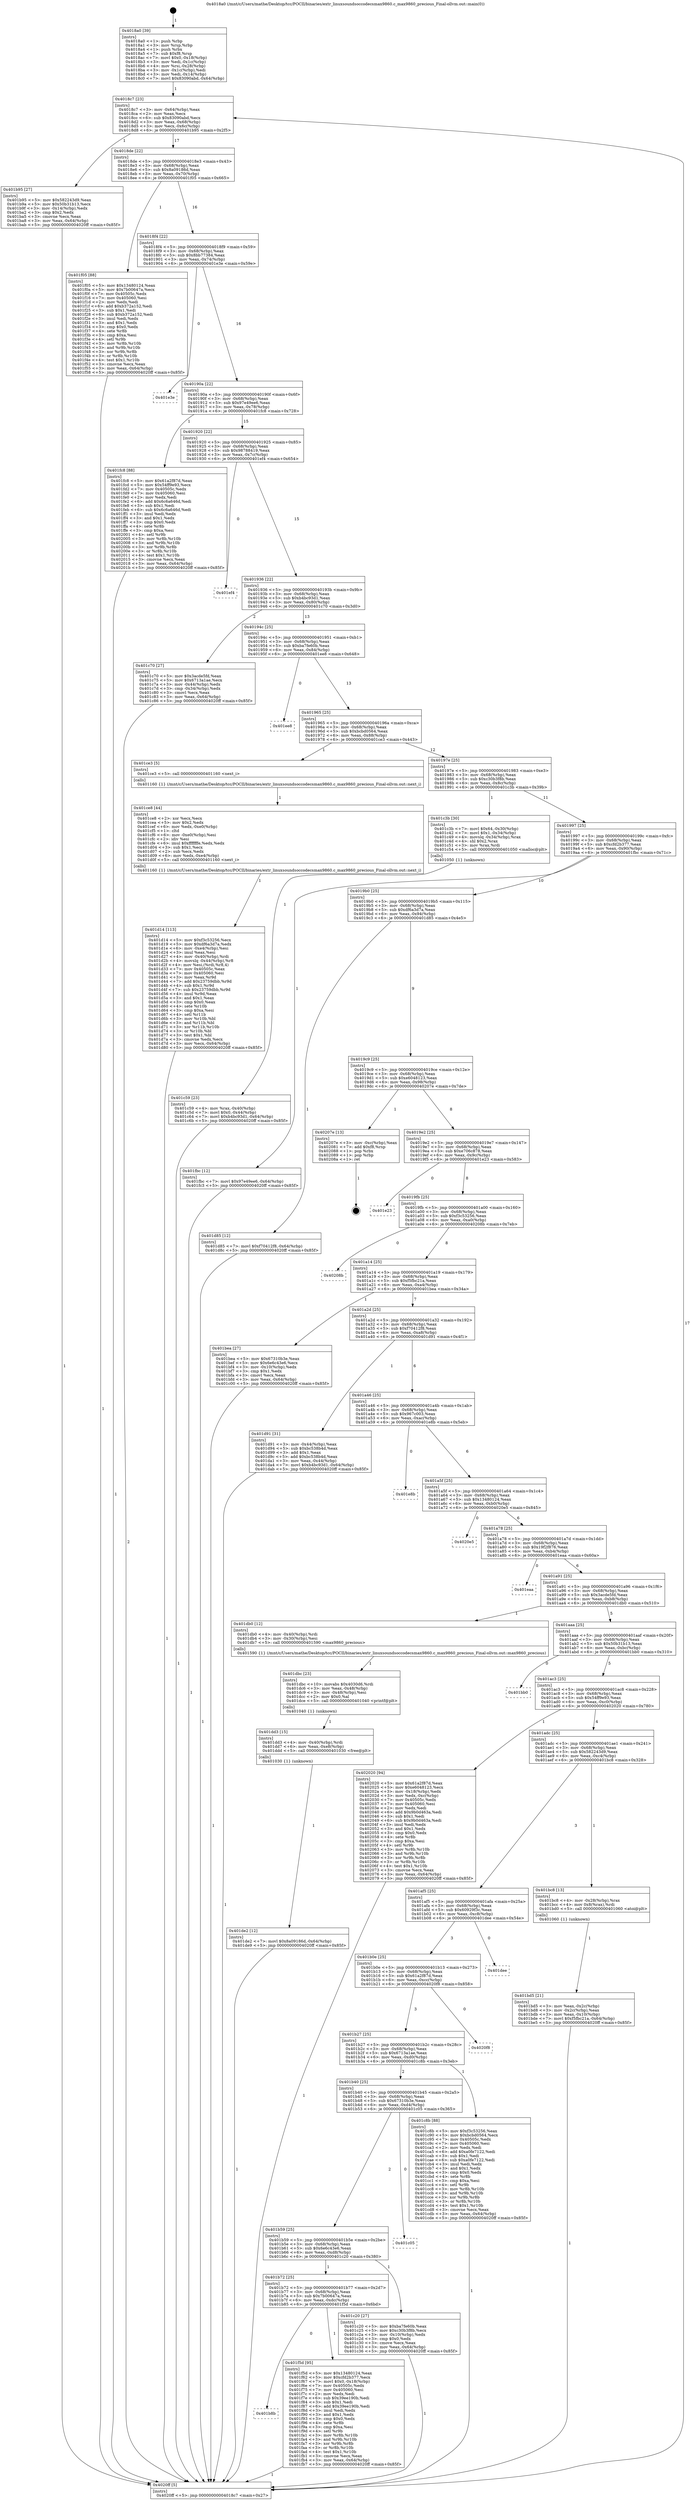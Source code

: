 digraph "0x4018a0" {
  label = "0x4018a0 (/mnt/c/Users/mathe/Desktop/tcc/POCII/binaries/extr_linuxsoundsoccodecsmax9860.c_max9860_precious_Final-ollvm.out::main(0))"
  labelloc = "t"
  node[shape=record]

  Entry [label="",width=0.3,height=0.3,shape=circle,fillcolor=black,style=filled]
  "0x4018c7" [label="{
     0x4018c7 [23]\l
     | [instrs]\l
     &nbsp;&nbsp;0x4018c7 \<+3\>: mov -0x64(%rbp),%eax\l
     &nbsp;&nbsp;0x4018ca \<+2\>: mov %eax,%ecx\l
     &nbsp;&nbsp;0x4018cc \<+6\>: sub $0x83090abd,%ecx\l
     &nbsp;&nbsp;0x4018d2 \<+3\>: mov %eax,-0x68(%rbp)\l
     &nbsp;&nbsp;0x4018d5 \<+3\>: mov %ecx,-0x6c(%rbp)\l
     &nbsp;&nbsp;0x4018d8 \<+6\>: je 0000000000401b95 \<main+0x2f5\>\l
  }"]
  "0x401b95" [label="{
     0x401b95 [27]\l
     | [instrs]\l
     &nbsp;&nbsp;0x401b95 \<+5\>: mov $0x582243d9,%eax\l
     &nbsp;&nbsp;0x401b9a \<+5\>: mov $0x50b31b13,%ecx\l
     &nbsp;&nbsp;0x401b9f \<+3\>: mov -0x14(%rbp),%edx\l
     &nbsp;&nbsp;0x401ba2 \<+3\>: cmp $0x2,%edx\l
     &nbsp;&nbsp;0x401ba5 \<+3\>: cmovne %ecx,%eax\l
     &nbsp;&nbsp;0x401ba8 \<+3\>: mov %eax,-0x64(%rbp)\l
     &nbsp;&nbsp;0x401bab \<+5\>: jmp 00000000004020ff \<main+0x85f\>\l
  }"]
  "0x4018de" [label="{
     0x4018de [22]\l
     | [instrs]\l
     &nbsp;&nbsp;0x4018de \<+5\>: jmp 00000000004018e3 \<main+0x43\>\l
     &nbsp;&nbsp;0x4018e3 \<+3\>: mov -0x68(%rbp),%eax\l
     &nbsp;&nbsp;0x4018e6 \<+5\>: sub $0x8a09186d,%eax\l
     &nbsp;&nbsp;0x4018eb \<+3\>: mov %eax,-0x70(%rbp)\l
     &nbsp;&nbsp;0x4018ee \<+6\>: je 0000000000401f05 \<main+0x665\>\l
  }"]
  "0x4020ff" [label="{
     0x4020ff [5]\l
     | [instrs]\l
     &nbsp;&nbsp;0x4020ff \<+5\>: jmp 00000000004018c7 \<main+0x27\>\l
  }"]
  "0x4018a0" [label="{
     0x4018a0 [39]\l
     | [instrs]\l
     &nbsp;&nbsp;0x4018a0 \<+1\>: push %rbp\l
     &nbsp;&nbsp;0x4018a1 \<+3\>: mov %rsp,%rbp\l
     &nbsp;&nbsp;0x4018a4 \<+1\>: push %rbx\l
     &nbsp;&nbsp;0x4018a5 \<+7\>: sub $0xf8,%rsp\l
     &nbsp;&nbsp;0x4018ac \<+7\>: movl $0x0,-0x18(%rbp)\l
     &nbsp;&nbsp;0x4018b3 \<+3\>: mov %edi,-0x1c(%rbp)\l
     &nbsp;&nbsp;0x4018b6 \<+4\>: mov %rsi,-0x28(%rbp)\l
     &nbsp;&nbsp;0x4018ba \<+3\>: mov -0x1c(%rbp),%edi\l
     &nbsp;&nbsp;0x4018bd \<+3\>: mov %edi,-0x14(%rbp)\l
     &nbsp;&nbsp;0x4018c0 \<+7\>: movl $0x83090abd,-0x64(%rbp)\l
  }"]
  Exit [label="",width=0.3,height=0.3,shape=circle,fillcolor=black,style=filled,peripheries=2]
  "0x401f05" [label="{
     0x401f05 [88]\l
     | [instrs]\l
     &nbsp;&nbsp;0x401f05 \<+5\>: mov $0x13480124,%eax\l
     &nbsp;&nbsp;0x401f0a \<+5\>: mov $0x7b00647a,%ecx\l
     &nbsp;&nbsp;0x401f0f \<+7\>: mov 0x40505c,%edx\l
     &nbsp;&nbsp;0x401f16 \<+7\>: mov 0x405060,%esi\l
     &nbsp;&nbsp;0x401f1d \<+2\>: mov %edx,%edi\l
     &nbsp;&nbsp;0x401f1f \<+6\>: add $0xb372a152,%edi\l
     &nbsp;&nbsp;0x401f25 \<+3\>: sub $0x1,%edi\l
     &nbsp;&nbsp;0x401f28 \<+6\>: sub $0xb372a152,%edi\l
     &nbsp;&nbsp;0x401f2e \<+3\>: imul %edi,%edx\l
     &nbsp;&nbsp;0x401f31 \<+3\>: and $0x1,%edx\l
     &nbsp;&nbsp;0x401f34 \<+3\>: cmp $0x0,%edx\l
     &nbsp;&nbsp;0x401f37 \<+4\>: sete %r8b\l
     &nbsp;&nbsp;0x401f3b \<+3\>: cmp $0xa,%esi\l
     &nbsp;&nbsp;0x401f3e \<+4\>: setl %r9b\l
     &nbsp;&nbsp;0x401f42 \<+3\>: mov %r8b,%r10b\l
     &nbsp;&nbsp;0x401f45 \<+3\>: and %r9b,%r10b\l
     &nbsp;&nbsp;0x401f48 \<+3\>: xor %r9b,%r8b\l
     &nbsp;&nbsp;0x401f4b \<+3\>: or %r8b,%r10b\l
     &nbsp;&nbsp;0x401f4e \<+4\>: test $0x1,%r10b\l
     &nbsp;&nbsp;0x401f52 \<+3\>: cmovne %ecx,%eax\l
     &nbsp;&nbsp;0x401f55 \<+3\>: mov %eax,-0x64(%rbp)\l
     &nbsp;&nbsp;0x401f58 \<+5\>: jmp 00000000004020ff \<main+0x85f\>\l
  }"]
  "0x4018f4" [label="{
     0x4018f4 [22]\l
     | [instrs]\l
     &nbsp;&nbsp;0x4018f4 \<+5\>: jmp 00000000004018f9 \<main+0x59\>\l
     &nbsp;&nbsp;0x4018f9 \<+3\>: mov -0x68(%rbp),%eax\l
     &nbsp;&nbsp;0x4018fc \<+5\>: sub $0x8bb77384,%eax\l
     &nbsp;&nbsp;0x401901 \<+3\>: mov %eax,-0x74(%rbp)\l
     &nbsp;&nbsp;0x401904 \<+6\>: je 0000000000401e3e \<main+0x59e\>\l
  }"]
  "0x401b8b" [label="{
     0x401b8b\l
  }", style=dashed]
  "0x401e3e" [label="{
     0x401e3e\l
  }", style=dashed]
  "0x40190a" [label="{
     0x40190a [22]\l
     | [instrs]\l
     &nbsp;&nbsp;0x40190a \<+5\>: jmp 000000000040190f \<main+0x6f\>\l
     &nbsp;&nbsp;0x40190f \<+3\>: mov -0x68(%rbp),%eax\l
     &nbsp;&nbsp;0x401912 \<+5\>: sub $0x97e49ee6,%eax\l
     &nbsp;&nbsp;0x401917 \<+3\>: mov %eax,-0x78(%rbp)\l
     &nbsp;&nbsp;0x40191a \<+6\>: je 0000000000401fc8 \<main+0x728\>\l
  }"]
  "0x401f5d" [label="{
     0x401f5d [95]\l
     | [instrs]\l
     &nbsp;&nbsp;0x401f5d \<+5\>: mov $0x13480124,%eax\l
     &nbsp;&nbsp;0x401f62 \<+5\>: mov $0xcfd2b377,%ecx\l
     &nbsp;&nbsp;0x401f67 \<+7\>: movl $0x0,-0x18(%rbp)\l
     &nbsp;&nbsp;0x401f6e \<+7\>: mov 0x40505c,%edx\l
     &nbsp;&nbsp;0x401f75 \<+7\>: mov 0x405060,%esi\l
     &nbsp;&nbsp;0x401f7c \<+2\>: mov %edx,%edi\l
     &nbsp;&nbsp;0x401f7e \<+6\>: sub $0x39ee190b,%edi\l
     &nbsp;&nbsp;0x401f84 \<+3\>: sub $0x1,%edi\l
     &nbsp;&nbsp;0x401f87 \<+6\>: add $0x39ee190b,%edi\l
     &nbsp;&nbsp;0x401f8d \<+3\>: imul %edi,%edx\l
     &nbsp;&nbsp;0x401f90 \<+3\>: and $0x1,%edx\l
     &nbsp;&nbsp;0x401f93 \<+3\>: cmp $0x0,%edx\l
     &nbsp;&nbsp;0x401f96 \<+4\>: sete %r8b\l
     &nbsp;&nbsp;0x401f9a \<+3\>: cmp $0xa,%esi\l
     &nbsp;&nbsp;0x401f9d \<+4\>: setl %r9b\l
     &nbsp;&nbsp;0x401fa1 \<+3\>: mov %r8b,%r10b\l
     &nbsp;&nbsp;0x401fa4 \<+3\>: and %r9b,%r10b\l
     &nbsp;&nbsp;0x401fa7 \<+3\>: xor %r9b,%r8b\l
     &nbsp;&nbsp;0x401faa \<+3\>: or %r8b,%r10b\l
     &nbsp;&nbsp;0x401fad \<+4\>: test $0x1,%r10b\l
     &nbsp;&nbsp;0x401fb1 \<+3\>: cmovne %ecx,%eax\l
     &nbsp;&nbsp;0x401fb4 \<+3\>: mov %eax,-0x64(%rbp)\l
     &nbsp;&nbsp;0x401fb7 \<+5\>: jmp 00000000004020ff \<main+0x85f\>\l
  }"]
  "0x401fc8" [label="{
     0x401fc8 [88]\l
     | [instrs]\l
     &nbsp;&nbsp;0x401fc8 \<+5\>: mov $0x61a2f87d,%eax\l
     &nbsp;&nbsp;0x401fcd \<+5\>: mov $0x54ff9e93,%ecx\l
     &nbsp;&nbsp;0x401fd2 \<+7\>: mov 0x40505c,%edx\l
     &nbsp;&nbsp;0x401fd9 \<+7\>: mov 0x405060,%esi\l
     &nbsp;&nbsp;0x401fe0 \<+2\>: mov %edx,%edi\l
     &nbsp;&nbsp;0x401fe2 \<+6\>: add $0x6c6a646d,%edi\l
     &nbsp;&nbsp;0x401fe8 \<+3\>: sub $0x1,%edi\l
     &nbsp;&nbsp;0x401feb \<+6\>: sub $0x6c6a646d,%edi\l
     &nbsp;&nbsp;0x401ff1 \<+3\>: imul %edi,%edx\l
     &nbsp;&nbsp;0x401ff4 \<+3\>: and $0x1,%edx\l
     &nbsp;&nbsp;0x401ff7 \<+3\>: cmp $0x0,%edx\l
     &nbsp;&nbsp;0x401ffa \<+4\>: sete %r8b\l
     &nbsp;&nbsp;0x401ffe \<+3\>: cmp $0xa,%esi\l
     &nbsp;&nbsp;0x402001 \<+4\>: setl %r9b\l
     &nbsp;&nbsp;0x402005 \<+3\>: mov %r8b,%r10b\l
     &nbsp;&nbsp;0x402008 \<+3\>: and %r9b,%r10b\l
     &nbsp;&nbsp;0x40200b \<+3\>: xor %r9b,%r8b\l
     &nbsp;&nbsp;0x40200e \<+3\>: or %r8b,%r10b\l
     &nbsp;&nbsp;0x402011 \<+4\>: test $0x1,%r10b\l
     &nbsp;&nbsp;0x402015 \<+3\>: cmovne %ecx,%eax\l
     &nbsp;&nbsp;0x402018 \<+3\>: mov %eax,-0x64(%rbp)\l
     &nbsp;&nbsp;0x40201b \<+5\>: jmp 00000000004020ff \<main+0x85f\>\l
  }"]
  "0x401920" [label="{
     0x401920 [22]\l
     | [instrs]\l
     &nbsp;&nbsp;0x401920 \<+5\>: jmp 0000000000401925 \<main+0x85\>\l
     &nbsp;&nbsp;0x401925 \<+3\>: mov -0x68(%rbp),%eax\l
     &nbsp;&nbsp;0x401928 \<+5\>: sub $0x98788419,%eax\l
     &nbsp;&nbsp;0x40192d \<+3\>: mov %eax,-0x7c(%rbp)\l
     &nbsp;&nbsp;0x401930 \<+6\>: je 0000000000401ef4 \<main+0x654\>\l
  }"]
  "0x401de2" [label="{
     0x401de2 [12]\l
     | [instrs]\l
     &nbsp;&nbsp;0x401de2 \<+7\>: movl $0x8a09186d,-0x64(%rbp)\l
     &nbsp;&nbsp;0x401de9 \<+5\>: jmp 00000000004020ff \<main+0x85f\>\l
  }"]
  "0x401ef4" [label="{
     0x401ef4\l
  }", style=dashed]
  "0x401936" [label="{
     0x401936 [22]\l
     | [instrs]\l
     &nbsp;&nbsp;0x401936 \<+5\>: jmp 000000000040193b \<main+0x9b\>\l
     &nbsp;&nbsp;0x40193b \<+3\>: mov -0x68(%rbp),%eax\l
     &nbsp;&nbsp;0x40193e \<+5\>: sub $0xb4bc93d1,%eax\l
     &nbsp;&nbsp;0x401943 \<+3\>: mov %eax,-0x80(%rbp)\l
     &nbsp;&nbsp;0x401946 \<+6\>: je 0000000000401c70 \<main+0x3d0\>\l
  }"]
  "0x401dd3" [label="{
     0x401dd3 [15]\l
     | [instrs]\l
     &nbsp;&nbsp;0x401dd3 \<+4\>: mov -0x40(%rbp),%rdi\l
     &nbsp;&nbsp;0x401dd7 \<+6\>: mov %eax,-0xe8(%rbp)\l
     &nbsp;&nbsp;0x401ddd \<+5\>: call 0000000000401030 \<free@plt\>\l
     | [calls]\l
     &nbsp;&nbsp;0x401030 \{1\} (unknown)\l
  }"]
  "0x401c70" [label="{
     0x401c70 [27]\l
     | [instrs]\l
     &nbsp;&nbsp;0x401c70 \<+5\>: mov $0x3acde5fd,%eax\l
     &nbsp;&nbsp;0x401c75 \<+5\>: mov $0x6713a1ae,%ecx\l
     &nbsp;&nbsp;0x401c7a \<+3\>: mov -0x44(%rbp),%edx\l
     &nbsp;&nbsp;0x401c7d \<+3\>: cmp -0x34(%rbp),%edx\l
     &nbsp;&nbsp;0x401c80 \<+3\>: cmovl %ecx,%eax\l
     &nbsp;&nbsp;0x401c83 \<+3\>: mov %eax,-0x64(%rbp)\l
     &nbsp;&nbsp;0x401c86 \<+5\>: jmp 00000000004020ff \<main+0x85f\>\l
  }"]
  "0x40194c" [label="{
     0x40194c [25]\l
     | [instrs]\l
     &nbsp;&nbsp;0x40194c \<+5\>: jmp 0000000000401951 \<main+0xb1\>\l
     &nbsp;&nbsp;0x401951 \<+3\>: mov -0x68(%rbp),%eax\l
     &nbsp;&nbsp;0x401954 \<+5\>: sub $0xba7fe60b,%eax\l
     &nbsp;&nbsp;0x401959 \<+6\>: mov %eax,-0x84(%rbp)\l
     &nbsp;&nbsp;0x40195f \<+6\>: je 0000000000401ee8 \<main+0x648\>\l
  }"]
  "0x401dbc" [label="{
     0x401dbc [23]\l
     | [instrs]\l
     &nbsp;&nbsp;0x401dbc \<+10\>: movabs $0x4030d6,%rdi\l
     &nbsp;&nbsp;0x401dc6 \<+3\>: mov %eax,-0x48(%rbp)\l
     &nbsp;&nbsp;0x401dc9 \<+3\>: mov -0x48(%rbp),%esi\l
     &nbsp;&nbsp;0x401dcc \<+2\>: mov $0x0,%al\l
     &nbsp;&nbsp;0x401dce \<+5\>: call 0000000000401040 \<printf@plt\>\l
     | [calls]\l
     &nbsp;&nbsp;0x401040 \{1\} (unknown)\l
  }"]
  "0x401ee8" [label="{
     0x401ee8\l
  }", style=dashed]
  "0x401965" [label="{
     0x401965 [25]\l
     | [instrs]\l
     &nbsp;&nbsp;0x401965 \<+5\>: jmp 000000000040196a \<main+0xca\>\l
     &nbsp;&nbsp;0x40196a \<+3\>: mov -0x68(%rbp),%eax\l
     &nbsp;&nbsp;0x40196d \<+5\>: sub $0xbcbd0564,%eax\l
     &nbsp;&nbsp;0x401972 \<+6\>: mov %eax,-0x88(%rbp)\l
     &nbsp;&nbsp;0x401978 \<+6\>: je 0000000000401ce3 \<main+0x443\>\l
  }"]
  "0x401d14" [label="{
     0x401d14 [113]\l
     | [instrs]\l
     &nbsp;&nbsp;0x401d14 \<+5\>: mov $0xf3c53256,%ecx\l
     &nbsp;&nbsp;0x401d19 \<+5\>: mov $0xdf6a3d7a,%edx\l
     &nbsp;&nbsp;0x401d1e \<+6\>: mov -0xe4(%rbp),%esi\l
     &nbsp;&nbsp;0x401d24 \<+3\>: imul %eax,%esi\l
     &nbsp;&nbsp;0x401d27 \<+4\>: mov -0x40(%rbp),%rdi\l
     &nbsp;&nbsp;0x401d2b \<+4\>: movslq -0x44(%rbp),%r8\l
     &nbsp;&nbsp;0x401d2f \<+4\>: mov %esi,(%rdi,%r8,4)\l
     &nbsp;&nbsp;0x401d33 \<+7\>: mov 0x40505c,%eax\l
     &nbsp;&nbsp;0x401d3a \<+7\>: mov 0x405060,%esi\l
     &nbsp;&nbsp;0x401d41 \<+3\>: mov %eax,%r9d\l
     &nbsp;&nbsp;0x401d44 \<+7\>: add $0x23759dbb,%r9d\l
     &nbsp;&nbsp;0x401d4b \<+4\>: sub $0x1,%r9d\l
     &nbsp;&nbsp;0x401d4f \<+7\>: sub $0x23759dbb,%r9d\l
     &nbsp;&nbsp;0x401d56 \<+4\>: imul %r9d,%eax\l
     &nbsp;&nbsp;0x401d5a \<+3\>: and $0x1,%eax\l
     &nbsp;&nbsp;0x401d5d \<+3\>: cmp $0x0,%eax\l
     &nbsp;&nbsp;0x401d60 \<+4\>: sete %r10b\l
     &nbsp;&nbsp;0x401d64 \<+3\>: cmp $0xa,%esi\l
     &nbsp;&nbsp;0x401d67 \<+4\>: setl %r11b\l
     &nbsp;&nbsp;0x401d6b \<+3\>: mov %r10b,%bl\l
     &nbsp;&nbsp;0x401d6e \<+3\>: and %r11b,%bl\l
     &nbsp;&nbsp;0x401d71 \<+3\>: xor %r11b,%r10b\l
     &nbsp;&nbsp;0x401d74 \<+3\>: or %r10b,%bl\l
     &nbsp;&nbsp;0x401d77 \<+3\>: test $0x1,%bl\l
     &nbsp;&nbsp;0x401d7a \<+3\>: cmovne %edx,%ecx\l
     &nbsp;&nbsp;0x401d7d \<+3\>: mov %ecx,-0x64(%rbp)\l
     &nbsp;&nbsp;0x401d80 \<+5\>: jmp 00000000004020ff \<main+0x85f\>\l
  }"]
  "0x401ce3" [label="{
     0x401ce3 [5]\l
     | [instrs]\l
     &nbsp;&nbsp;0x401ce3 \<+5\>: call 0000000000401160 \<next_i\>\l
     | [calls]\l
     &nbsp;&nbsp;0x401160 \{1\} (/mnt/c/Users/mathe/Desktop/tcc/POCII/binaries/extr_linuxsoundsoccodecsmax9860.c_max9860_precious_Final-ollvm.out::next_i)\l
  }"]
  "0x40197e" [label="{
     0x40197e [25]\l
     | [instrs]\l
     &nbsp;&nbsp;0x40197e \<+5\>: jmp 0000000000401983 \<main+0xe3\>\l
     &nbsp;&nbsp;0x401983 \<+3\>: mov -0x68(%rbp),%eax\l
     &nbsp;&nbsp;0x401986 \<+5\>: sub $0xc30b3f8b,%eax\l
     &nbsp;&nbsp;0x40198b \<+6\>: mov %eax,-0x8c(%rbp)\l
     &nbsp;&nbsp;0x401991 \<+6\>: je 0000000000401c3b \<main+0x39b\>\l
  }"]
  "0x401ce8" [label="{
     0x401ce8 [44]\l
     | [instrs]\l
     &nbsp;&nbsp;0x401ce8 \<+2\>: xor %ecx,%ecx\l
     &nbsp;&nbsp;0x401cea \<+5\>: mov $0x2,%edx\l
     &nbsp;&nbsp;0x401cef \<+6\>: mov %edx,-0xe0(%rbp)\l
     &nbsp;&nbsp;0x401cf5 \<+1\>: cltd\l
     &nbsp;&nbsp;0x401cf6 \<+6\>: mov -0xe0(%rbp),%esi\l
     &nbsp;&nbsp;0x401cfc \<+2\>: idiv %esi\l
     &nbsp;&nbsp;0x401cfe \<+6\>: imul $0xfffffffe,%edx,%edx\l
     &nbsp;&nbsp;0x401d04 \<+3\>: sub $0x1,%ecx\l
     &nbsp;&nbsp;0x401d07 \<+2\>: sub %ecx,%edx\l
     &nbsp;&nbsp;0x401d09 \<+6\>: mov %edx,-0xe4(%rbp)\l
     &nbsp;&nbsp;0x401d0f \<+5\>: call 0000000000401160 \<next_i\>\l
     | [calls]\l
     &nbsp;&nbsp;0x401160 \{1\} (/mnt/c/Users/mathe/Desktop/tcc/POCII/binaries/extr_linuxsoundsoccodecsmax9860.c_max9860_precious_Final-ollvm.out::next_i)\l
  }"]
  "0x401c3b" [label="{
     0x401c3b [30]\l
     | [instrs]\l
     &nbsp;&nbsp;0x401c3b \<+7\>: movl $0x64,-0x30(%rbp)\l
     &nbsp;&nbsp;0x401c42 \<+7\>: movl $0x1,-0x34(%rbp)\l
     &nbsp;&nbsp;0x401c49 \<+4\>: movslq -0x34(%rbp),%rax\l
     &nbsp;&nbsp;0x401c4d \<+4\>: shl $0x2,%rax\l
     &nbsp;&nbsp;0x401c51 \<+3\>: mov %rax,%rdi\l
     &nbsp;&nbsp;0x401c54 \<+5\>: call 0000000000401050 \<malloc@plt\>\l
     | [calls]\l
     &nbsp;&nbsp;0x401050 \{1\} (unknown)\l
  }"]
  "0x401997" [label="{
     0x401997 [25]\l
     | [instrs]\l
     &nbsp;&nbsp;0x401997 \<+5\>: jmp 000000000040199c \<main+0xfc\>\l
     &nbsp;&nbsp;0x40199c \<+3\>: mov -0x68(%rbp),%eax\l
     &nbsp;&nbsp;0x40199f \<+5\>: sub $0xcfd2b377,%eax\l
     &nbsp;&nbsp;0x4019a4 \<+6\>: mov %eax,-0x90(%rbp)\l
     &nbsp;&nbsp;0x4019aa \<+6\>: je 0000000000401fbc \<main+0x71c\>\l
  }"]
  "0x401c59" [label="{
     0x401c59 [23]\l
     | [instrs]\l
     &nbsp;&nbsp;0x401c59 \<+4\>: mov %rax,-0x40(%rbp)\l
     &nbsp;&nbsp;0x401c5d \<+7\>: movl $0x0,-0x44(%rbp)\l
     &nbsp;&nbsp;0x401c64 \<+7\>: movl $0xb4bc93d1,-0x64(%rbp)\l
     &nbsp;&nbsp;0x401c6b \<+5\>: jmp 00000000004020ff \<main+0x85f\>\l
  }"]
  "0x401fbc" [label="{
     0x401fbc [12]\l
     | [instrs]\l
     &nbsp;&nbsp;0x401fbc \<+7\>: movl $0x97e49ee6,-0x64(%rbp)\l
     &nbsp;&nbsp;0x401fc3 \<+5\>: jmp 00000000004020ff \<main+0x85f\>\l
  }"]
  "0x4019b0" [label="{
     0x4019b0 [25]\l
     | [instrs]\l
     &nbsp;&nbsp;0x4019b0 \<+5\>: jmp 00000000004019b5 \<main+0x115\>\l
     &nbsp;&nbsp;0x4019b5 \<+3\>: mov -0x68(%rbp),%eax\l
     &nbsp;&nbsp;0x4019b8 \<+5\>: sub $0xdf6a3d7a,%eax\l
     &nbsp;&nbsp;0x4019bd \<+6\>: mov %eax,-0x94(%rbp)\l
     &nbsp;&nbsp;0x4019c3 \<+6\>: je 0000000000401d85 \<main+0x4e5\>\l
  }"]
  "0x401b72" [label="{
     0x401b72 [25]\l
     | [instrs]\l
     &nbsp;&nbsp;0x401b72 \<+5\>: jmp 0000000000401b77 \<main+0x2d7\>\l
     &nbsp;&nbsp;0x401b77 \<+3\>: mov -0x68(%rbp),%eax\l
     &nbsp;&nbsp;0x401b7a \<+5\>: sub $0x7b00647a,%eax\l
     &nbsp;&nbsp;0x401b7f \<+6\>: mov %eax,-0xdc(%rbp)\l
     &nbsp;&nbsp;0x401b85 \<+6\>: je 0000000000401f5d \<main+0x6bd\>\l
  }"]
  "0x401d85" [label="{
     0x401d85 [12]\l
     | [instrs]\l
     &nbsp;&nbsp;0x401d85 \<+7\>: movl $0xf70412f8,-0x64(%rbp)\l
     &nbsp;&nbsp;0x401d8c \<+5\>: jmp 00000000004020ff \<main+0x85f\>\l
  }"]
  "0x4019c9" [label="{
     0x4019c9 [25]\l
     | [instrs]\l
     &nbsp;&nbsp;0x4019c9 \<+5\>: jmp 00000000004019ce \<main+0x12e\>\l
     &nbsp;&nbsp;0x4019ce \<+3\>: mov -0x68(%rbp),%eax\l
     &nbsp;&nbsp;0x4019d1 \<+5\>: sub $0xe6048123,%eax\l
     &nbsp;&nbsp;0x4019d6 \<+6\>: mov %eax,-0x98(%rbp)\l
     &nbsp;&nbsp;0x4019dc \<+6\>: je 000000000040207e \<main+0x7de\>\l
  }"]
  "0x401c20" [label="{
     0x401c20 [27]\l
     | [instrs]\l
     &nbsp;&nbsp;0x401c20 \<+5\>: mov $0xba7fe60b,%eax\l
     &nbsp;&nbsp;0x401c25 \<+5\>: mov $0xc30b3f8b,%ecx\l
     &nbsp;&nbsp;0x401c2a \<+3\>: mov -0x10(%rbp),%edx\l
     &nbsp;&nbsp;0x401c2d \<+3\>: cmp $0x0,%edx\l
     &nbsp;&nbsp;0x401c30 \<+3\>: cmove %ecx,%eax\l
     &nbsp;&nbsp;0x401c33 \<+3\>: mov %eax,-0x64(%rbp)\l
     &nbsp;&nbsp;0x401c36 \<+5\>: jmp 00000000004020ff \<main+0x85f\>\l
  }"]
  "0x40207e" [label="{
     0x40207e [13]\l
     | [instrs]\l
     &nbsp;&nbsp;0x40207e \<+3\>: mov -0xc(%rbp),%eax\l
     &nbsp;&nbsp;0x402081 \<+7\>: add $0xf8,%rsp\l
     &nbsp;&nbsp;0x402088 \<+1\>: pop %rbx\l
     &nbsp;&nbsp;0x402089 \<+1\>: pop %rbp\l
     &nbsp;&nbsp;0x40208a \<+1\>: ret\l
  }"]
  "0x4019e2" [label="{
     0x4019e2 [25]\l
     | [instrs]\l
     &nbsp;&nbsp;0x4019e2 \<+5\>: jmp 00000000004019e7 \<main+0x147\>\l
     &nbsp;&nbsp;0x4019e7 \<+3\>: mov -0x68(%rbp),%eax\l
     &nbsp;&nbsp;0x4019ea \<+5\>: sub $0xe706c878,%eax\l
     &nbsp;&nbsp;0x4019ef \<+6\>: mov %eax,-0x9c(%rbp)\l
     &nbsp;&nbsp;0x4019f5 \<+6\>: je 0000000000401e23 \<main+0x583\>\l
  }"]
  "0x401b59" [label="{
     0x401b59 [25]\l
     | [instrs]\l
     &nbsp;&nbsp;0x401b59 \<+5\>: jmp 0000000000401b5e \<main+0x2be\>\l
     &nbsp;&nbsp;0x401b5e \<+3\>: mov -0x68(%rbp),%eax\l
     &nbsp;&nbsp;0x401b61 \<+5\>: sub $0x6e6c43e6,%eax\l
     &nbsp;&nbsp;0x401b66 \<+6\>: mov %eax,-0xd8(%rbp)\l
     &nbsp;&nbsp;0x401b6c \<+6\>: je 0000000000401c20 \<main+0x380\>\l
  }"]
  "0x401e23" [label="{
     0x401e23\l
  }", style=dashed]
  "0x4019fb" [label="{
     0x4019fb [25]\l
     | [instrs]\l
     &nbsp;&nbsp;0x4019fb \<+5\>: jmp 0000000000401a00 \<main+0x160\>\l
     &nbsp;&nbsp;0x401a00 \<+3\>: mov -0x68(%rbp),%eax\l
     &nbsp;&nbsp;0x401a03 \<+5\>: sub $0xf3c53256,%eax\l
     &nbsp;&nbsp;0x401a08 \<+6\>: mov %eax,-0xa0(%rbp)\l
     &nbsp;&nbsp;0x401a0e \<+6\>: je 000000000040208b \<main+0x7eb\>\l
  }"]
  "0x401c05" [label="{
     0x401c05\l
  }", style=dashed]
  "0x40208b" [label="{
     0x40208b\l
  }", style=dashed]
  "0x401a14" [label="{
     0x401a14 [25]\l
     | [instrs]\l
     &nbsp;&nbsp;0x401a14 \<+5\>: jmp 0000000000401a19 \<main+0x179\>\l
     &nbsp;&nbsp;0x401a19 \<+3\>: mov -0x68(%rbp),%eax\l
     &nbsp;&nbsp;0x401a1c \<+5\>: sub $0xf5fbc21a,%eax\l
     &nbsp;&nbsp;0x401a21 \<+6\>: mov %eax,-0xa4(%rbp)\l
     &nbsp;&nbsp;0x401a27 \<+6\>: je 0000000000401bea \<main+0x34a\>\l
  }"]
  "0x401b40" [label="{
     0x401b40 [25]\l
     | [instrs]\l
     &nbsp;&nbsp;0x401b40 \<+5\>: jmp 0000000000401b45 \<main+0x2a5\>\l
     &nbsp;&nbsp;0x401b45 \<+3\>: mov -0x68(%rbp),%eax\l
     &nbsp;&nbsp;0x401b48 \<+5\>: sub $0x67310b3e,%eax\l
     &nbsp;&nbsp;0x401b4d \<+6\>: mov %eax,-0xd4(%rbp)\l
     &nbsp;&nbsp;0x401b53 \<+6\>: je 0000000000401c05 \<main+0x365\>\l
  }"]
  "0x401bea" [label="{
     0x401bea [27]\l
     | [instrs]\l
     &nbsp;&nbsp;0x401bea \<+5\>: mov $0x67310b3e,%eax\l
     &nbsp;&nbsp;0x401bef \<+5\>: mov $0x6e6c43e6,%ecx\l
     &nbsp;&nbsp;0x401bf4 \<+3\>: mov -0x10(%rbp),%edx\l
     &nbsp;&nbsp;0x401bf7 \<+3\>: cmp $0x1,%edx\l
     &nbsp;&nbsp;0x401bfa \<+3\>: cmovl %ecx,%eax\l
     &nbsp;&nbsp;0x401bfd \<+3\>: mov %eax,-0x64(%rbp)\l
     &nbsp;&nbsp;0x401c00 \<+5\>: jmp 00000000004020ff \<main+0x85f\>\l
  }"]
  "0x401a2d" [label="{
     0x401a2d [25]\l
     | [instrs]\l
     &nbsp;&nbsp;0x401a2d \<+5\>: jmp 0000000000401a32 \<main+0x192\>\l
     &nbsp;&nbsp;0x401a32 \<+3\>: mov -0x68(%rbp),%eax\l
     &nbsp;&nbsp;0x401a35 \<+5\>: sub $0xf70412f8,%eax\l
     &nbsp;&nbsp;0x401a3a \<+6\>: mov %eax,-0xa8(%rbp)\l
     &nbsp;&nbsp;0x401a40 \<+6\>: je 0000000000401d91 \<main+0x4f1\>\l
  }"]
  "0x401c8b" [label="{
     0x401c8b [88]\l
     | [instrs]\l
     &nbsp;&nbsp;0x401c8b \<+5\>: mov $0xf3c53256,%eax\l
     &nbsp;&nbsp;0x401c90 \<+5\>: mov $0xbcbd0564,%ecx\l
     &nbsp;&nbsp;0x401c95 \<+7\>: mov 0x40505c,%edx\l
     &nbsp;&nbsp;0x401c9c \<+7\>: mov 0x405060,%esi\l
     &nbsp;&nbsp;0x401ca3 \<+2\>: mov %edx,%edi\l
     &nbsp;&nbsp;0x401ca5 \<+6\>: add $0xa0fe7122,%edi\l
     &nbsp;&nbsp;0x401cab \<+3\>: sub $0x1,%edi\l
     &nbsp;&nbsp;0x401cae \<+6\>: sub $0xa0fe7122,%edi\l
     &nbsp;&nbsp;0x401cb4 \<+3\>: imul %edi,%edx\l
     &nbsp;&nbsp;0x401cb7 \<+3\>: and $0x1,%edx\l
     &nbsp;&nbsp;0x401cba \<+3\>: cmp $0x0,%edx\l
     &nbsp;&nbsp;0x401cbd \<+4\>: sete %r8b\l
     &nbsp;&nbsp;0x401cc1 \<+3\>: cmp $0xa,%esi\l
     &nbsp;&nbsp;0x401cc4 \<+4\>: setl %r9b\l
     &nbsp;&nbsp;0x401cc8 \<+3\>: mov %r8b,%r10b\l
     &nbsp;&nbsp;0x401ccb \<+3\>: and %r9b,%r10b\l
     &nbsp;&nbsp;0x401cce \<+3\>: xor %r9b,%r8b\l
     &nbsp;&nbsp;0x401cd1 \<+3\>: or %r8b,%r10b\l
     &nbsp;&nbsp;0x401cd4 \<+4\>: test $0x1,%r10b\l
     &nbsp;&nbsp;0x401cd8 \<+3\>: cmovne %ecx,%eax\l
     &nbsp;&nbsp;0x401cdb \<+3\>: mov %eax,-0x64(%rbp)\l
     &nbsp;&nbsp;0x401cde \<+5\>: jmp 00000000004020ff \<main+0x85f\>\l
  }"]
  "0x401d91" [label="{
     0x401d91 [31]\l
     | [instrs]\l
     &nbsp;&nbsp;0x401d91 \<+3\>: mov -0x44(%rbp),%eax\l
     &nbsp;&nbsp;0x401d94 \<+5\>: sub $0xbc538b4d,%eax\l
     &nbsp;&nbsp;0x401d99 \<+3\>: add $0x1,%eax\l
     &nbsp;&nbsp;0x401d9c \<+5\>: add $0xbc538b4d,%eax\l
     &nbsp;&nbsp;0x401da1 \<+3\>: mov %eax,-0x44(%rbp)\l
     &nbsp;&nbsp;0x401da4 \<+7\>: movl $0xb4bc93d1,-0x64(%rbp)\l
     &nbsp;&nbsp;0x401dab \<+5\>: jmp 00000000004020ff \<main+0x85f\>\l
  }"]
  "0x401a46" [label="{
     0x401a46 [25]\l
     | [instrs]\l
     &nbsp;&nbsp;0x401a46 \<+5\>: jmp 0000000000401a4b \<main+0x1ab\>\l
     &nbsp;&nbsp;0x401a4b \<+3\>: mov -0x68(%rbp),%eax\l
     &nbsp;&nbsp;0x401a4e \<+5\>: sub $0x967c003,%eax\l
     &nbsp;&nbsp;0x401a53 \<+6\>: mov %eax,-0xac(%rbp)\l
     &nbsp;&nbsp;0x401a59 \<+6\>: je 0000000000401e8b \<main+0x5eb\>\l
  }"]
  "0x401b27" [label="{
     0x401b27 [25]\l
     | [instrs]\l
     &nbsp;&nbsp;0x401b27 \<+5\>: jmp 0000000000401b2c \<main+0x28c\>\l
     &nbsp;&nbsp;0x401b2c \<+3\>: mov -0x68(%rbp),%eax\l
     &nbsp;&nbsp;0x401b2f \<+5\>: sub $0x6713a1ae,%eax\l
     &nbsp;&nbsp;0x401b34 \<+6\>: mov %eax,-0xd0(%rbp)\l
     &nbsp;&nbsp;0x401b3a \<+6\>: je 0000000000401c8b \<main+0x3eb\>\l
  }"]
  "0x401e8b" [label="{
     0x401e8b\l
  }", style=dashed]
  "0x401a5f" [label="{
     0x401a5f [25]\l
     | [instrs]\l
     &nbsp;&nbsp;0x401a5f \<+5\>: jmp 0000000000401a64 \<main+0x1c4\>\l
     &nbsp;&nbsp;0x401a64 \<+3\>: mov -0x68(%rbp),%eax\l
     &nbsp;&nbsp;0x401a67 \<+5\>: sub $0x13480124,%eax\l
     &nbsp;&nbsp;0x401a6c \<+6\>: mov %eax,-0xb0(%rbp)\l
     &nbsp;&nbsp;0x401a72 \<+6\>: je 00000000004020e5 \<main+0x845\>\l
  }"]
  "0x4020f8" [label="{
     0x4020f8\l
  }", style=dashed]
  "0x4020e5" [label="{
     0x4020e5\l
  }", style=dashed]
  "0x401a78" [label="{
     0x401a78 [25]\l
     | [instrs]\l
     &nbsp;&nbsp;0x401a78 \<+5\>: jmp 0000000000401a7d \<main+0x1dd\>\l
     &nbsp;&nbsp;0x401a7d \<+3\>: mov -0x68(%rbp),%eax\l
     &nbsp;&nbsp;0x401a80 \<+5\>: sub $0x19f2f876,%eax\l
     &nbsp;&nbsp;0x401a85 \<+6\>: mov %eax,-0xb4(%rbp)\l
     &nbsp;&nbsp;0x401a8b \<+6\>: je 0000000000401eaa \<main+0x60a\>\l
  }"]
  "0x401b0e" [label="{
     0x401b0e [25]\l
     | [instrs]\l
     &nbsp;&nbsp;0x401b0e \<+5\>: jmp 0000000000401b13 \<main+0x273\>\l
     &nbsp;&nbsp;0x401b13 \<+3\>: mov -0x68(%rbp),%eax\l
     &nbsp;&nbsp;0x401b16 \<+5\>: sub $0x61a2f87d,%eax\l
     &nbsp;&nbsp;0x401b1b \<+6\>: mov %eax,-0xcc(%rbp)\l
     &nbsp;&nbsp;0x401b21 \<+6\>: je 00000000004020f8 \<main+0x858\>\l
  }"]
  "0x401eaa" [label="{
     0x401eaa\l
  }", style=dashed]
  "0x401a91" [label="{
     0x401a91 [25]\l
     | [instrs]\l
     &nbsp;&nbsp;0x401a91 \<+5\>: jmp 0000000000401a96 \<main+0x1f6\>\l
     &nbsp;&nbsp;0x401a96 \<+3\>: mov -0x68(%rbp),%eax\l
     &nbsp;&nbsp;0x401a99 \<+5\>: sub $0x3acde5fd,%eax\l
     &nbsp;&nbsp;0x401a9e \<+6\>: mov %eax,-0xb8(%rbp)\l
     &nbsp;&nbsp;0x401aa4 \<+6\>: je 0000000000401db0 \<main+0x510\>\l
  }"]
  "0x401dee" [label="{
     0x401dee\l
  }", style=dashed]
  "0x401db0" [label="{
     0x401db0 [12]\l
     | [instrs]\l
     &nbsp;&nbsp;0x401db0 \<+4\>: mov -0x40(%rbp),%rdi\l
     &nbsp;&nbsp;0x401db4 \<+3\>: mov -0x30(%rbp),%esi\l
     &nbsp;&nbsp;0x401db7 \<+5\>: call 0000000000401590 \<max9860_precious\>\l
     | [calls]\l
     &nbsp;&nbsp;0x401590 \{1\} (/mnt/c/Users/mathe/Desktop/tcc/POCII/binaries/extr_linuxsoundsoccodecsmax9860.c_max9860_precious_Final-ollvm.out::max9860_precious)\l
  }"]
  "0x401aaa" [label="{
     0x401aaa [25]\l
     | [instrs]\l
     &nbsp;&nbsp;0x401aaa \<+5\>: jmp 0000000000401aaf \<main+0x20f\>\l
     &nbsp;&nbsp;0x401aaf \<+3\>: mov -0x68(%rbp),%eax\l
     &nbsp;&nbsp;0x401ab2 \<+5\>: sub $0x50b31b13,%eax\l
     &nbsp;&nbsp;0x401ab7 \<+6\>: mov %eax,-0xbc(%rbp)\l
     &nbsp;&nbsp;0x401abd \<+6\>: je 0000000000401bb0 \<main+0x310\>\l
  }"]
  "0x401bd5" [label="{
     0x401bd5 [21]\l
     | [instrs]\l
     &nbsp;&nbsp;0x401bd5 \<+3\>: mov %eax,-0x2c(%rbp)\l
     &nbsp;&nbsp;0x401bd8 \<+3\>: mov -0x2c(%rbp),%eax\l
     &nbsp;&nbsp;0x401bdb \<+3\>: mov %eax,-0x10(%rbp)\l
     &nbsp;&nbsp;0x401bde \<+7\>: movl $0xf5fbc21a,-0x64(%rbp)\l
     &nbsp;&nbsp;0x401be5 \<+5\>: jmp 00000000004020ff \<main+0x85f\>\l
  }"]
  "0x401bb0" [label="{
     0x401bb0\l
  }", style=dashed]
  "0x401ac3" [label="{
     0x401ac3 [25]\l
     | [instrs]\l
     &nbsp;&nbsp;0x401ac3 \<+5\>: jmp 0000000000401ac8 \<main+0x228\>\l
     &nbsp;&nbsp;0x401ac8 \<+3\>: mov -0x68(%rbp),%eax\l
     &nbsp;&nbsp;0x401acb \<+5\>: sub $0x54ff9e93,%eax\l
     &nbsp;&nbsp;0x401ad0 \<+6\>: mov %eax,-0xc0(%rbp)\l
     &nbsp;&nbsp;0x401ad6 \<+6\>: je 0000000000402020 \<main+0x780\>\l
  }"]
  "0x401af5" [label="{
     0x401af5 [25]\l
     | [instrs]\l
     &nbsp;&nbsp;0x401af5 \<+5\>: jmp 0000000000401afa \<main+0x25a\>\l
     &nbsp;&nbsp;0x401afa \<+3\>: mov -0x68(%rbp),%eax\l
     &nbsp;&nbsp;0x401afd \<+5\>: sub $0x60929f3c,%eax\l
     &nbsp;&nbsp;0x401b02 \<+6\>: mov %eax,-0xc8(%rbp)\l
     &nbsp;&nbsp;0x401b08 \<+6\>: je 0000000000401dee \<main+0x54e\>\l
  }"]
  "0x402020" [label="{
     0x402020 [94]\l
     | [instrs]\l
     &nbsp;&nbsp;0x402020 \<+5\>: mov $0x61a2f87d,%eax\l
     &nbsp;&nbsp;0x402025 \<+5\>: mov $0xe6048123,%ecx\l
     &nbsp;&nbsp;0x40202a \<+3\>: mov -0x18(%rbp),%edx\l
     &nbsp;&nbsp;0x40202d \<+3\>: mov %edx,-0xc(%rbp)\l
     &nbsp;&nbsp;0x402030 \<+7\>: mov 0x40505c,%edx\l
     &nbsp;&nbsp;0x402037 \<+7\>: mov 0x405060,%esi\l
     &nbsp;&nbsp;0x40203e \<+2\>: mov %edx,%edi\l
     &nbsp;&nbsp;0x402040 \<+6\>: add $0x9b0d463a,%edi\l
     &nbsp;&nbsp;0x402046 \<+3\>: sub $0x1,%edi\l
     &nbsp;&nbsp;0x402049 \<+6\>: sub $0x9b0d463a,%edi\l
     &nbsp;&nbsp;0x40204f \<+3\>: imul %edi,%edx\l
     &nbsp;&nbsp;0x402052 \<+3\>: and $0x1,%edx\l
     &nbsp;&nbsp;0x402055 \<+3\>: cmp $0x0,%edx\l
     &nbsp;&nbsp;0x402058 \<+4\>: sete %r8b\l
     &nbsp;&nbsp;0x40205c \<+3\>: cmp $0xa,%esi\l
     &nbsp;&nbsp;0x40205f \<+4\>: setl %r9b\l
     &nbsp;&nbsp;0x402063 \<+3\>: mov %r8b,%r10b\l
     &nbsp;&nbsp;0x402066 \<+3\>: and %r9b,%r10b\l
     &nbsp;&nbsp;0x402069 \<+3\>: xor %r9b,%r8b\l
     &nbsp;&nbsp;0x40206c \<+3\>: or %r8b,%r10b\l
     &nbsp;&nbsp;0x40206f \<+4\>: test $0x1,%r10b\l
     &nbsp;&nbsp;0x402073 \<+3\>: cmovne %ecx,%eax\l
     &nbsp;&nbsp;0x402076 \<+3\>: mov %eax,-0x64(%rbp)\l
     &nbsp;&nbsp;0x402079 \<+5\>: jmp 00000000004020ff \<main+0x85f\>\l
  }"]
  "0x401adc" [label="{
     0x401adc [25]\l
     | [instrs]\l
     &nbsp;&nbsp;0x401adc \<+5\>: jmp 0000000000401ae1 \<main+0x241\>\l
     &nbsp;&nbsp;0x401ae1 \<+3\>: mov -0x68(%rbp),%eax\l
     &nbsp;&nbsp;0x401ae4 \<+5\>: sub $0x582243d9,%eax\l
     &nbsp;&nbsp;0x401ae9 \<+6\>: mov %eax,-0xc4(%rbp)\l
     &nbsp;&nbsp;0x401aef \<+6\>: je 0000000000401bc8 \<main+0x328\>\l
  }"]
  "0x401bc8" [label="{
     0x401bc8 [13]\l
     | [instrs]\l
     &nbsp;&nbsp;0x401bc8 \<+4\>: mov -0x28(%rbp),%rax\l
     &nbsp;&nbsp;0x401bcc \<+4\>: mov 0x8(%rax),%rdi\l
     &nbsp;&nbsp;0x401bd0 \<+5\>: call 0000000000401060 \<atoi@plt\>\l
     | [calls]\l
     &nbsp;&nbsp;0x401060 \{1\} (unknown)\l
  }"]
  Entry -> "0x4018a0" [label=" 1"]
  "0x4018c7" -> "0x401b95" [label=" 1"]
  "0x4018c7" -> "0x4018de" [label=" 17"]
  "0x401b95" -> "0x4020ff" [label=" 1"]
  "0x4018a0" -> "0x4018c7" [label=" 1"]
  "0x4020ff" -> "0x4018c7" [label=" 17"]
  "0x40207e" -> Exit [label=" 1"]
  "0x4018de" -> "0x401f05" [label=" 1"]
  "0x4018de" -> "0x4018f4" [label=" 16"]
  "0x402020" -> "0x4020ff" [label=" 1"]
  "0x4018f4" -> "0x401e3e" [label=" 0"]
  "0x4018f4" -> "0x40190a" [label=" 16"]
  "0x401fc8" -> "0x4020ff" [label=" 1"]
  "0x40190a" -> "0x401fc8" [label=" 1"]
  "0x40190a" -> "0x401920" [label=" 15"]
  "0x401fbc" -> "0x4020ff" [label=" 1"]
  "0x401920" -> "0x401ef4" [label=" 0"]
  "0x401920" -> "0x401936" [label=" 15"]
  "0x401b72" -> "0x401b8b" [label=" 0"]
  "0x401936" -> "0x401c70" [label=" 2"]
  "0x401936" -> "0x40194c" [label=" 13"]
  "0x401b72" -> "0x401f5d" [label=" 1"]
  "0x40194c" -> "0x401ee8" [label=" 0"]
  "0x40194c" -> "0x401965" [label=" 13"]
  "0x401f5d" -> "0x4020ff" [label=" 1"]
  "0x401965" -> "0x401ce3" [label=" 1"]
  "0x401965" -> "0x40197e" [label=" 12"]
  "0x401f05" -> "0x4020ff" [label=" 1"]
  "0x40197e" -> "0x401c3b" [label=" 1"]
  "0x40197e" -> "0x401997" [label=" 11"]
  "0x401de2" -> "0x4020ff" [label=" 1"]
  "0x401997" -> "0x401fbc" [label=" 1"]
  "0x401997" -> "0x4019b0" [label=" 10"]
  "0x401dd3" -> "0x401de2" [label=" 1"]
  "0x4019b0" -> "0x401d85" [label=" 1"]
  "0x4019b0" -> "0x4019c9" [label=" 9"]
  "0x401dbc" -> "0x401dd3" [label=" 1"]
  "0x4019c9" -> "0x40207e" [label=" 1"]
  "0x4019c9" -> "0x4019e2" [label=" 8"]
  "0x401db0" -> "0x401dbc" [label=" 1"]
  "0x4019e2" -> "0x401e23" [label=" 0"]
  "0x4019e2" -> "0x4019fb" [label=" 8"]
  "0x401d85" -> "0x4020ff" [label=" 1"]
  "0x4019fb" -> "0x40208b" [label=" 0"]
  "0x4019fb" -> "0x401a14" [label=" 8"]
  "0x401d14" -> "0x4020ff" [label=" 1"]
  "0x401a14" -> "0x401bea" [label=" 1"]
  "0x401a14" -> "0x401a2d" [label=" 7"]
  "0x401ce3" -> "0x401ce8" [label=" 1"]
  "0x401a2d" -> "0x401d91" [label=" 1"]
  "0x401a2d" -> "0x401a46" [label=" 6"]
  "0x401c8b" -> "0x4020ff" [label=" 1"]
  "0x401a46" -> "0x401e8b" [label=" 0"]
  "0x401a46" -> "0x401a5f" [label=" 6"]
  "0x401c59" -> "0x4020ff" [label=" 1"]
  "0x401a5f" -> "0x4020e5" [label=" 0"]
  "0x401a5f" -> "0x401a78" [label=" 6"]
  "0x401c3b" -> "0x401c59" [label=" 1"]
  "0x401a78" -> "0x401eaa" [label=" 0"]
  "0x401a78" -> "0x401a91" [label=" 6"]
  "0x401b59" -> "0x401b72" [label=" 1"]
  "0x401a91" -> "0x401db0" [label=" 1"]
  "0x401a91" -> "0x401aaa" [label=" 5"]
  "0x401b59" -> "0x401c20" [label=" 1"]
  "0x401aaa" -> "0x401bb0" [label=" 0"]
  "0x401aaa" -> "0x401ac3" [label=" 5"]
  "0x401b40" -> "0x401b59" [label=" 2"]
  "0x401ac3" -> "0x402020" [label=" 1"]
  "0x401ac3" -> "0x401adc" [label=" 4"]
  "0x401b40" -> "0x401c05" [label=" 0"]
  "0x401adc" -> "0x401bc8" [label=" 1"]
  "0x401adc" -> "0x401af5" [label=" 3"]
  "0x401bc8" -> "0x401bd5" [label=" 1"]
  "0x401bd5" -> "0x4020ff" [label=" 1"]
  "0x401bea" -> "0x4020ff" [label=" 1"]
  "0x401d91" -> "0x4020ff" [label=" 1"]
  "0x401af5" -> "0x401dee" [label=" 0"]
  "0x401af5" -> "0x401b0e" [label=" 3"]
  "0x401c20" -> "0x4020ff" [label=" 1"]
  "0x401b0e" -> "0x4020f8" [label=" 0"]
  "0x401b0e" -> "0x401b27" [label=" 3"]
  "0x401c70" -> "0x4020ff" [label=" 2"]
  "0x401b27" -> "0x401c8b" [label=" 1"]
  "0x401b27" -> "0x401b40" [label=" 2"]
  "0x401ce8" -> "0x401d14" [label=" 1"]
}
